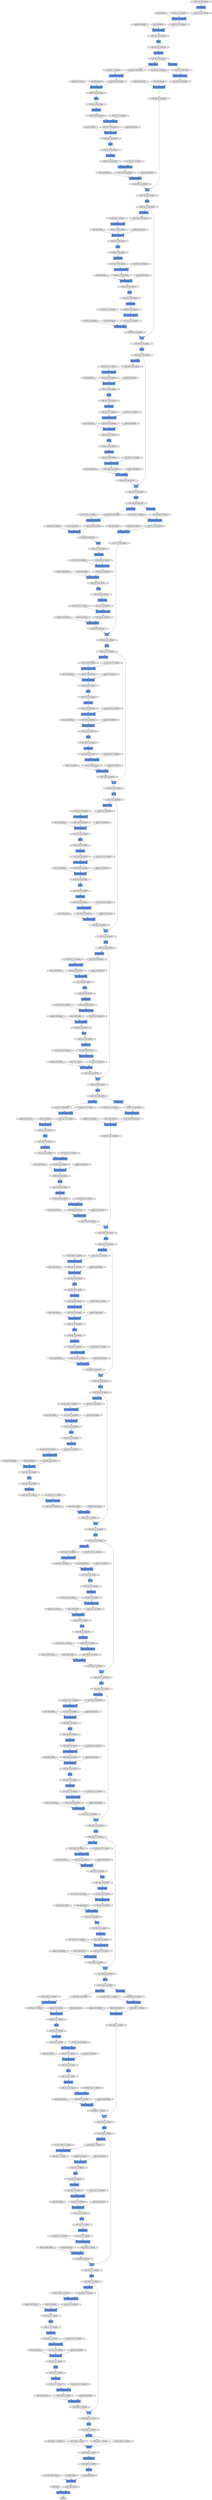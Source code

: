 digraph graphname{rankdir=TB;47564935135312 [label="(256, 256, 4, 14), float32",shape="octagon",fillcolor="#E0E0E0",style="filled"];47563145052240 [label="beta: (512), float32",shape="octagon",fillcolor="#E0E0E0",style="filled"];47565082722512 [label="_ + _",shape="record",fillcolor="#6495ED",style="filled"];47564935201040 [label="(256, 512, 2, 7), float32",shape="octagon",fillcolor="#E0E0E0",style="filled"];47563708072272 [label="beta: (256), float32",shape="octagon",fillcolor="#E0E0E0",style="filled"];47564935233936 [label="(256, 2048, 2, 7), float32",shape="octagon",fillcolor="#E0E0E0",style="filled"];47564935201168 [label="BatchNormalization",shape="record",fillcolor="#6495ED",style="filled"];47564935135696 [label="(256, 256, 4, 14), float32",shape="octagon",fillcolor="#E0E0E0",style="filled"];47565082722768 [label="BatchNormalization",shape="record",fillcolor="#6495ED",style="filled"];47564935201296 [label="(256, 512, 2, 7), float32",shape="octagon",fillcolor="#E0E0E0",style="filled"];47565082722832 [label="(256, 1024, 4, 14), float32",shape="octagon",fillcolor="#E0E0E0",style="filled"];47564935234192 [label="(256, 2048, 2, 7), float32",shape="octagon",fillcolor="#E0E0E0",style="filled"];47563145052816 [label="W: (128, 512, 1, 1), float32",shape="octagon",fillcolor="#E0E0E0",style="filled"];47564935234256 [label="(256), int32",shape="octagon",fillcolor="#E0E0E0",style="filled"];47563708072656 [label="W: (256, 256, 3, 3), float32",shape="octagon",fillcolor="#E0E0E0",style="filled"];47564935201552 [label="(256, 512, 2, 7), float32",shape="octagon",fillcolor="#E0E0E0",style="filled"];47565082723216 [label="(256, 1024, 4, 14), float32",shape="octagon",fillcolor="#E0E0E0",style="filled"];47564935234512 [label="(256, 2048, 8, 7), float32",shape="octagon",fillcolor="#E0E0E0",style="filled"];47564935201744 [label="_ + _",shape="record",fillcolor="#6495ED",style="filled"];47565082723280 [label="HaloExchange",shape="record",fillcolor="#6495ED",style="filled"];47564935201808 [label="HaloExchange",shape="record",fillcolor="#6495ED",style="filled"];47565082723344 [label="(256, 1024, 4, 14), float32",shape="octagon",fillcolor="#E0E0E0",style="filled"];47563145053264 [label="gamma: (128), float32",shape="octagon",fillcolor="#E0E0E0",style="filled"];47564935201936 [label="(256, 2048, 2, 7), float32",shape="octagon",fillcolor="#E0E0E0",style="filled"];47564935136400 [label="(256, 256, 4, 14), float32",shape="octagon",fillcolor="#E0E0E0",style="filled"];47565082723472 [label="(256, 1024, 4, 14), float32",shape="octagon",fillcolor="#E0E0E0",style="filled"];47563708073104 [label="gamma: (256), float32",shape="octagon",fillcolor="#E0E0E0",style="filled"];47564935234832 [label="LinearFunction",shape="record",fillcolor="#6495ED",style="filled"];47564935202064 [label="(256, 2048, 2, 7), float32",shape="octagon",fillcolor="#E0E0E0",style="filled"];47564935136528 [label="BatchNormalization",shape="record",fillcolor="#6495ED",style="filled"];47564935202128 [label="BatchNormalization",shape="record",fillcolor="#6495ED",style="filled"];47564935136656 [label="(256, 256, 4, 14), float32",shape="octagon",fillcolor="#E0E0E0",style="filled"];47565082723728 [label="Convolution2DFunction",shape="record",fillcolor="#6495ED",style="filled"];47563145053584 [label="beta: (128), float32",shape="octagon",fillcolor="#E0E0E0",style="filled"];47563708073424 [label="beta: (256), float32",shape="octagon",fillcolor="#E0E0E0",style="filled"];47564935235088 [label="(256, 2048, 2, 1), float32",shape="octagon",fillcolor="#E0E0E0",style="filled"];47564935202320 [label="HaloExchange",shape="record",fillcolor="#6495ED",style="filled"];47564935136784 [label="HaloExchange",shape="record",fillcolor="#6495ED",style="filled"];47564935136912 [label="(256, 256, 4, 14), float32",shape="octagon",fillcolor="#E0E0E0",style="filled"];47565082723984 [label="Convolution2DFunction",shape="record",fillcolor="#6495ED",style="filled"];47564927862416 [label="(256, 256, 15, 56), float32",shape="octagon",fillcolor="#E0E0E0",style="filled"];47565082724048 [label="(256, 1024, 4, 14), float32",shape="octagon",fillcolor="#E0E0E0",style="filled"];47564935202576 [label="Convolution2DFunction",shape="record",fillcolor="#6495ED",style="filled"];47563145053968 [label="W: (128, 128, 3, 3), float32",shape="octagon",fillcolor="#E0E0E0",style="filled"];47564935202640 [label="(256, 2048, 2, 7), float32",shape="octagon",fillcolor="#E0E0E0",style="filled"];47563708073808 [label="W: (1024, 256, 1, 1), float32",shape="octagon",fillcolor="#E0E0E0",style="filled"];47564935137168 [label="(256, 1024, 4, 14), float32",shape="octagon",fillcolor="#E0E0E0",style="filled"];47564935137232 [label="ReLU",shape="record",fillcolor="#6495ED",style="filled"];47564879235024 [label="(256, 64, 15, 56), float32",shape="octagon",fillcolor="#E0E0E0",style="filled"];47564935137296 [label="(256, 1024, 4, 14), float32",shape="octagon",fillcolor="#E0E0E0",style="filled"];47564879235152 [label="Convolution2DFunction",shape="record",fillcolor="#6495ED",style="filled"];47564935137424 [label="(256, 1024, 4, 14), float32",shape="octagon",fillcolor="#E0E0E0",style="filled"];47564879235216 [label="(256, 64, 15, 56), float32",shape="octagon",fillcolor="#E0E0E0",style="filled"];47564935137488 [label="Convolution2DFunction",shape="record",fillcolor="#6495ED",style="filled"];47565082724560 [label="HaloExchange",shape="record",fillcolor="#6495ED",style="filled"];47563145054416 [label="gamma: (128), float32",shape="octagon",fillcolor="#E0E0E0",style="filled"];47564879235280 [label="(256, 256, 15, 56), float32",shape="octagon",fillcolor="#E0E0E0",style="filled"];47565082724624 [label="(256, 1024, 4, 14), float32",shape="octagon",fillcolor="#E0E0E0",style="filled"];47563708074256 [label="gamma: (1024), float32",shape="octagon",fillcolor="#E0E0E0",style="filled"];47564935235920 [label="(256, 4096), float32",shape="octagon",fillcolor="#E0E0E0",style="filled"];47564935203152 [label="Concat",shape="record",fillcolor="#6495ED",style="filled"];47564935203216 [label="(256, 2048, 2, 7), float32",shape="octagon",fillcolor="#E0E0E0",style="filled"];47564935137680 [label="BatchNormalization",shape="record",fillcolor="#6495ED",style="filled"];47563145054736 [label="beta: (128), float32",shape="octagon",fillcolor="#E0E0E0",style="filled"];47564935203408 [label="(256, 2048, 2, 7), float32",shape="octagon",fillcolor="#E0E0E0",style="filled"];47563708074576 [label="beta: (1024), float32",shape="octagon",fillcolor="#E0E0E0",style="filled"];47564935137936 [label="Convolution2DFunction",shape="record",fillcolor="#6495ED",style="filled"];47564935138000 [label="(256, 1024, 4, 14), float32",shape="octagon",fillcolor="#E0E0E0",style="filled"];47565082725072 [label="ReLU",shape="record",fillcolor="#6495ED",style="filled"];47564879235792 [label="HaloExchange",shape="record",fillcolor="#6495ED",style="filled"];47565082725136 [label="(256, 256, 4, 14), float32",shape="octagon",fillcolor="#E0E0E0",style="filled"];47564935236432 [label="(256, 1000), float32",shape="octagon",fillcolor="#E0E0E0",style="filled"];47564879235920 [label="ReLU",shape="record",fillcolor="#6495ED",style="filled"];47564935203728 [label="ReLU",shape="record",fillcolor="#6495ED",style="filled"];47563145055120 [label="W: (512, 128, 1, 1), float32",shape="octagon",fillcolor="#E0E0E0",style="filled"];47564935236560 [label="float32",shape="octagon",fillcolor="#E0E0E0",style="filled"];47564935203792 [label="(256, 512, 2, 7), float32",shape="octagon",fillcolor="#E0E0E0",style="filled"];47563708074960 [label="W: (1024, 512, 1, 1), float32",shape="octagon",fillcolor="#E0E0E0",style="filled"];47564879236112 [label="BatchNormalization",shape="record",fillcolor="#6495ED",style="filled"];47565082725520 [label="Convolution2DFunction",shape="record",fillcolor="#6495ED",style="filled"];47564879236240 [label="(256, 256, 15, 56), float32",shape="octagon",fillcolor="#E0E0E0",style="filled"];47564927626512 [label="(256, 64, 15, 56), float32",shape="octagon",fillcolor="#E0E0E0",style="filled"];47564935138576 [label="(256, 1024, 4, 14), float32",shape="octagon",fillcolor="#E0E0E0",style="filled"];47564879236368 [label="ReLU",shape="record",fillcolor="#6495ED",style="filled"];47564935204176 [label="Convolution2DFunction",shape="record",fillcolor="#6495ED",style="filled"];47563145055568 [label="gamma: (512), float32",shape="octagon",fillcolor="#E0E0E0",style="filled"];47565082725776 [label="BatchNormalization",shape="record",fillcolor="#6495ED",style="filled"];47563708075408 [label="gamma: (1024), float32",shape="octagon",fillcolor="#E0E0E0",style="filled"];47564879236496 [label="Convolution2DFunction",shape="record",fillcolor="#6495ED",style="filled"];47565082725840 [label="(256, 256, 4, 14), float32",shape="octagon",fillcolor="#E0E0E0",style="filled"];47564935138832 [label="HaloExchange",shape="record",fillcolor="#6495ED",style="filled"];47565082725968 [label="ReLU",shape="record",fillcolor="#6495ED",style="filled"];47564935204432 [label="BatchNormalization",shape="record",fillcolor="#6495ED",style="filled"];47564935204496 [label="(256, 512, 2, 7), float32",shape="octagon",fillcolor="#E0E0E0",style="filled"];47563145055888 [label="beta: (512), float32",shape="octagon",fillcolor="#E0E0E0",style="filled"];47564935139024 [label="ReLU",shape="record",fillcolor="#6495ED",style="filled"];47565082726096 [label="(256, 256, 4, 14), float32",shape="octagon",fillcolor="#E0E0E0",style="filled"];47563708075728 [label="beta: (1024), float32",shape="octagon",fillcolor="#E0E0E0",style="filled"];47564879236816 [label="(256, 256, 15, 56), float32",shape="octagon",fillcolor="#E0E0E0",style="filled"];47564935204624 [label="ReLU",shape="record",fillcolor="#6495ED",style="filled"];47564935139088 [label="(256, 512, 2, 7), float32",shape="octagon",fillcolor="#E0E0E0",style="filled"];47564927864528 [label="(256, 256, 15, 56), float32",shape="octagon",fillcolor="#E0E0E0",style="filled"];47565082726224 [label="HaloExchange",shape="record",fillcolor="#6495ED",style="filled"];47564879236944 [label="(256, 64, 15, 56), float32",shape="octagon",fillcolor="#E0E0E0",style="filled"];47564935204752 [label="(256, 512, 2, 7), float32",shape="octagon",fillcolor="#E0E0E0",style="filled"];47564879237008 [label="HaloExchange",shape="record",fillcolor="#6495ED",style="filled"];47565082726352 [label="(256, 256, 4, 14), float32",shape="octagon",fillcolor="#E0E0E0",style="filled"];47564879237072 [label="(256, 256, 15, 56), float32",shape="octagon",fillcolor="#E0E0E0",style="filled"];47565082792080 [label="(256, 1024, 4, 14), float32",shape="octagon",fillcolor="#E0E0E0",style="filled"];47565082792144 [label="BatchNormalization",shape="record",fillcolor="#6495ED",style="filled"];47565082661072 [label="(256, 128, 8, 28), float32",shape="octagon",fillcolor="#E0E0E0",style="filled"];47563144958224 [label="gamma: (64), float32",shape="octagon",fillcolor="#E0E0E0",style="filled"];47565082694032 [label="(256, 128, 8, 28), float32",shape="octagon",fillcolor="#E0E0E0",style="filled"];47565082661328 [label="(256, 128, 8, 28), float32",shape="octagon",fillcolor="#E0E0E0",style="filled"];47565082694160 [label="BatchNormalization",shape="record",fillcolor="#6495ED",style="filled"];47563144958544 [label="beta: (64), float32",shape="octagon",fillcolor="#E0E0E0",style="filled"];47565082792592 [label="BatchNormalization",shape="record",fillcolor="#6495ED",style="filled"];47565082694288 [label="(256, 128, 8, 28), float32",shape="octagon",fillcolor="#E0E0E0",style="filled"];47565082661520 [label="_ + _",shape="record",fillcolor="#6495ED",style="filled"];47565082792656 [label="(256, 1024, 4, 14), float32",shape="octagon",fillcolor="#E0E0E0",style="filled"];47565082661584 [label="HaloExchange",shape="record",fillcolor="#6495ED",style="filled"];47565082694416 [label="BatchNormalization",shape="record",fillcolor="#6495ED",style="filled"];47565082661712 [label="(256, 512, 8, 28), float32",shape="octagon",fillcolor="#E0E0E0",style="filled"];47565082694544 [label="(256, 128, 8, 28), float32",shape="octagon",fillcolor="#E0E0E0",style="filled"];47565082661840 [label="(256, 512, 8, 28), float32",shape="octagon",fillcolor="#E0E0E0",style="filled"];47563144958928 [label="W: (64, 64, 3, 3), float32",shape="octagon",fillcolor="#E0E0E0",style="filled"];47565082661904 [label="BatchNormalization",shape="record",fillcolor="#6495ED",style="filled"];47565082793168 [label="HaloExchange",shape="record",fillcolor="#6495ED",style="filled"];47565082662096 [label="Convolution2DFunction",shape="record",fillcolor="#6495ED",style="filled"];47565082793232 [label="(256, 1024, 4, 14), float32",shape="octagon",fillcolor="#E0E0E0",style="filled"];47565082694928 [label="(256, 128, 8, 28), float32",shape="octagon",fillcolor="#E0E0E0",style="filled"];47563144959376 [label="gamma: (64), float32",shape="octagon",fillcolor="#E0E0E0",style="filled"];47565082793424 [label="(256, 1024, 4, 14), float32",shape="octagon",fillcolor="#E0E0E0",style="filled"];47565082662352 [label="Convolution2DFunction",shape="record",fillcolor="#6495ED",style="filled"];47565082662416 [label="(256, 512, 8, 28), float32",shape="octagon",fillcolor="#E0E0E0",style="filled"];47563144959696 [label="beta: (64), float32",shape="octagon",fillcolor="#E0E0E0",style="filled"];47565082793808 [label="(256, 256, 4, 14), float32",shape="octagon",fillcolor="#E0E0E0",style="filled"];47565082695568 [label="Convolution2DFunction",shape="record",fillcolor="#6495ED",style="filled"];47564928161680 [label="ReLU",shape="record",fillcolor="#6495ED",style="filled"];47565082695632 [label="(256, 128, 8, 28), float32",shape="octagon",fillcolor="#E0E0E0",style="filled"];47565082662928 [label="HaloExchange",shape="record",fillcolor="#6495ED",style="filled"];47564928161808 [label="(256, 64, 31, 112), float32",shape="octagon",fillcolor="#E0E0E0",style="filled"];47565082695760 [label="ReLU",shape="record",fillcolor="#6495ED",style="filled"];47565082662992 [label="(256, 512, 8, 28), float32",shape="octagon",fillcolor="#E0E0E0",style="filled"];47563144960080 [label="W: (256, 64, 1, 1), float32",shape="octagon",fillcolor="#E0E0E0",style="filled"];47565082794192 [label="_ + _",shape="record",fillcolor="#6495ED",style="filled"];47565082695888 [label="(256, 128, 8, 28), float32",shape="octagon",fillcolor="#E0E0E0",style="filled"];47565082663184 [label="(256, 512, 8, 28), float32",shape="octagon",fillcolor="#E0E0E0",style="filled"];47563144829200 [label="b: (64), float32",shape="octagon",fillcolor="#E0E0E0",style="filled"];47565082696016 [label="_ + _",shape="record",fillcolor="#6495ED",style="filled"];47563144829264 [label="W: (64, 3, 7, 7), float32",shape="octagon",fillcolor="#E0E0E0",style="filled"];47565082794448 [label="Convolution2DFunction",shape="record",fillcolor="#6495ED",style="filled"];47565082696144 [label="(256, 128, 8, 28), float32",shape="octagon",fillcolor="#E0E0E0",style="filled"];47565082794512 [label="(256, 256, 4, 14), float32",shape="octagon",fillcolor="#E0E0E0",style="filled"];47563144960528 [label="gamma: (256), float32",shape="octagon",fillcolor="#E0E0E0",style="filled"];47565082663504 [label="ReLU",shape="record",fillcolor="#6495ED",style="filled"];47565082794640 [label="ReLU",shape="record",fillcolor="#6495ED",style="filled"];47565082663568 [label="(256, 128, 8, 28), float32",shape="octagon",fillcolor="#E0E0E0",style="filled"];47565082696400 [label="(256, 512, 8, 28), float32",shape="octagon",fillcolor="#E0E0E0",style="filled"];47565082794768 [label="(256, 256, 4, 14), float32",shape="octagon",fillcolor="#E0E0E0",style="filled"];47565082696464 [label="HaloExchange",shape="record",fillcolor="#6495ED",style="filled"];47565082696528 [label="(256, 512, 8, 28), float32",shape="octagon",fillcolor="#E0E0E0",style="filled"];47563144960848 [label="beta: (256), float32",shape="octagon",fillcolor="#E0E0E0",style="filled"];47564928162640 [label="BatchNormalization",shape="record",fillcolor="#6495ED",style="filled"];47563144829776 [label="gamma: (64), float32",shape="octagon",fillcolor="#E0E0E0",style="filled"];47565082794896 [label="HaloExchange",shape="record",fillcolor="#6495ED",style="filled"];47564928162704 [label="(256, 3, 62, 224), float32",shape="octagon",fillcolor="#E0E0E0",style="filled"];47565082696656 [label="(256, 512, 8, 28), float32",shape="octagon",fillcolor="#E0E0E0",style="filled"];47564928162768 [label="HaloExchange",shape="record",fillcolor="#6495ED",style="filled"];47565082795024 [label="(256, 256, 4, 14), float32",shape="octagon",fillcolor="#E0E0E0",style="filled"];47565082696720 [label="ReLU",shape="record",fillcolor="#6495ED",style="filled"];47565082663952 [label="Convolution2DFunction",shape="record",fillcolor="#6495ED",style="filled"];47563144830096 [label="beta: (64), float32",shape="octagon",fillcolor="#E0E0E0",style="filled"];47565082696912 [label="BatchNormalization",shape="record",fillcolor="#6495ED",style="filled"];47563144961232 [label="W: (256, 64, 1, 1), float32",shape="octagon",fillcolor="#E0E0E0",style="filled"];47564928163024 [label="(256, 64, 31, 112), float32",shape="octagon",fillcolor="#E0E0E0",style="filled"];47565082664208 [label="BatchNormalization",shape="record",fillcolor="#6495ED",style="filled"];47565082795344 [label="ReLU",shape="record",fillcolor="#6495ED",style="filled"];47565082664272 [label="(256, 128, 8, 28), float32",shape="octagon",fillcolor="#E0E0E0",style="filled"];47564928163152 [label="(256, 64, 31, 112), float32",shape="octagon",fillcolor="#E0E0E0",style="filled"];47565082795408 [label="(256, 256, 4, 14), float32",shape="octagon",fillcolor="#E0E0E0",style="filled"];47565082697168 [label="Convolution2DFunction",shape="record",fillcolor="#6495ED",style="filled"];47565082664400 [label="ReLU",shape="record",fillcolor="#6495ED",style="filled"];47565082697232 [label="(256, 512, 8, 28), float32",shape="octagon",fillcolor="#E0E0E0",style="filled"];47565082664528 [label="(256, 128, 8, 28), float32",shape="octagon",fillcolor="#E0E0E0",style="filled"];47563144961680 [label="gamma: (256), float32",shape="octagon",fillcolor="#E0E0E0",style="filled"];47565082664656 [label="HaloExchange",shape="record",fillcolor="#6495ED",style="filled"];47565082795792 [label="Convolution2DFunction",shape="record",fillcolor="#6495ED",style="filled"];47565082664784 [label="(256, 128, 8, 28), float32",shape="octagon",fillcolor="#E0E0E0",style="filled"];47563144830800 [label="W: (64, 64, 1, 1), float32",shape="octagon",fillcolor="#E0E0E0",style="filled"];47563144962000 [label="beta: (256), float32",shape="octagon",fillcolor="#E0E0E0",style="filled"];47563708244048 [label="W: (512, 512, 3, 3), float32",shape="octagon",fillcolor="#E0E0E0",style="filled"];47565082632400 [label="(256, 128, 8, 28), float32",shape="octagon",fillcolor="#E0E0E0",style="filled"];47565082632528 [label="BatchNormalization",shape="record",fillcolor="#6495ED",style="filled"];47563708113296 [label="gamma: (256), float32",shape="octagon",fillcolor="#E0E0E0",style="filled"];47563708178896 [label="gamma: (256), float32",shape="octagon",fillcolor="#E0E0E0",style="filled"];47565082632656 [label="(256, 128, 8, 28), float32",shape="octagon",fillcolor="#E0E0E0",style="filled"];47563708244496 [label="gamma: (512), float32",shape="octagon",fillcolor="#E0E0E0",style="filled"];47565082763792 [label="(256, 256, 4, 14), float32",shape="octagon",fillcolor="#E0E0E0",style="filled"];47565082632784 [label="BatchNormalization",shape="record",fillcolor="#6495ED",style="filled"];47565082763920 [label="BatchNormalization",shape="record",fillcolor="#6495ED",style="filled"];47563708113616 [label="beta: (256), float32",shape="octagon",fillcolor="#E0E0E0",style="filled"];47565082632912 [label="(256, 128, 8, 28), float32",shape="octagon",fillcolor="#E0E0E0",style="filled"];47563708179216 [label="beta: (256), float32",shape="octagon",fillcolor="#E0E0E0",style="filled"];47565082764048 [label="(256, 256, 4, 14), float32",shape="octagon",fillcolor="#E0E0E0",style="filled"];47563708244816 [label="beta: (512), float32",shape="octagon",fillcolor="#E0E0E0",style="filled"];47565082764176 [label="BatchNormalization",shape="record",fillcolor="#6495ED",style="filled"];47565082764304 [label="(256, 256, 4, 14), float32",shape="octagon",fillcolor="#E0E0E0",style="filled"];47565082633232 [label="HaloExchange",shape="record",fillcolor="#6495ED",style="filled"];47563708114000 [label="W: (256, 256, 3, 3), float32",shape="octagon",fillcolor="#E0E0E0",style="filled"];47565082633296 [label="(256, 128, 8, 28), float32",shape="octagon",fillcolor="#E0E0E0",style="filled"];47563708179600 [label="W: (1024, 256, 1, 1), float32",shape="octagon",fillcolor="#E0E0E0",style="filled"];47563708245200 [label="W: (2048, 512, 1, 1), float32",shape="octagon",fillcolor="#E0E0E0",style="filled"];47565082764688 [label="(256, 256, 4, 14), float32",shape="octagon",fillcolor="#E0E0E0",style="filled"];47564877440400 [label="ReLU",shape="record",fillcolor="#6495ED",style="filled"];47565082633680 [label="BatchNormalization",shape="record",fillcolor="#6495ED",style="filled"];47563708114448 [label="gamma: (256), float32",shape="octagon",fillcolor="#E0E0E0",style="filled"];47563708180048 [label="gamma: (1024), float32",shape="octagon",fillcolor="#E0E0E0",style="filled"];47563708245648 [label="gamma: (2048), float32",shape="octagon",fillcolor="#E0E0E0",style="filled"];47565082633936 [label="Convolution2DFunction",shape="record",fillcolor="#6495ED",style="filled"];47565082634000 [label="(256, 128, 8, 28), float32",shape="octagon",fillcolor="#E0E0E0",style="filled"];47563708114768 [label="beta: (256), float32",shape="octagon",fillcolor="#E0E0E0",style="filled"];47563708180368 [label="beta: (1024), float32",shape="octagon",fillcolor="#E0E0E0",style="filled"];47565082634128 [label="ReLU",shape="record",fillcolor="#6495ED",style="filled"];47564927936400 [label="HaloExchange",shape="record",fillcolor="#6495ED",style="filled"];47563708245968 [label="beta: (2048), float32",shape="octagon",fillcolor="#E0E0E0",style="filled"];47565082765328 [label="Convolution2DFunction",shape="record",fillcolor="#6495ED",style="filled"];47565082634256 [label="(256, 128, 8, 28), float32",shape="octagon",fillcolor="#E0E0E0",style="filled"];47565082765392 [label="(256, 256, 4, 14), float32",shape="octagon",fillcolor="#E0E0E0",style="filled"];47565082634384 [label="HaloExchange",shape="record",fillcolor="#6495ED",style="filled"];47565082765520 [label="ReLU",shape="record",fillcolor="#6495ED",style="filled"];47563708115152 [label="W: (1024, 256, 1, 1), float32",shape="octagon",fillcolor="#E0E0E0",style="filled"];47565082634512 [label="(256, 128, 8, 28), float32",shape="octagon",fillcolor="#E0E0E0",style="filled"];47565082765648 [label="(256, 256, 4, 14), float32",shape="octagon",fillcolor="#E0E0E0",style="filled"];47565082765776 [label="_ + _",shape="record",fillcolor="#6495ED",style="filled"];47563708181008 [label="W: (512, 1024, 1, 1), float32",shape="octagon",fillcolor="#E0E0E0",style="filled"];47563708246608 [label="W: (1000, 4096), float32",shape="octagon",fillcolor="#E0E0E0",style="filled"];47565082765904 [label="(256, 256, 4, 14), float32",shape="octagon",fillcolor="#E0E0E0",style="filled"];47565082634832 [label="Convolution2DFunction",shape="record",fillcolor="#6495ED",style="filled"];47563708115600 [label="gamma: (1024), float32",shape="octagon",fillcolor="#E0E0E0",style="filled"];47565082634896 [label="(256, 512, 8, 28), float32",shape="octagon",fillcolor="#E0E0E0",style="filled"];47565082766096 [label="ReLU",shape="record",fillcolor="#6495ED",style="filled"];47565082635024 [label="(256, 256, 15, 56), float32",shape="octagon",fillcolor="#E0E0E0",style="filled"];47565082766160 [label="HaloExchange",shape="record",fillcolor="#6495ED",style="filled"];47565082635088 [label="_ + _",shape="record",fillcolor="#6495ED",style="filled"];47563708246992 [label="b: (1000), float32",shape="octagon",fillcolor="#E0E0E0",style="filled"];47563708181456 [label="gamma: (512), float32",shape="octagon",fillcolor="#E0E0E0",style="filled"];47565082766288 [label="(256, 1024, 4, 14), float32",shape="octagon",fillcolor="#E0E0E0",style="filled"];47563708115920 [label="beta: (1024), float32",shape="octagon",fillcolor="#E0E0E0",style="filled"];47565082635280 [label="Convolution2DFunction",shape="record",fillcolor="#6495ED",style="filled"];47565082766416 [label="(256, 1024, 4, 14), float32",shape="octagon",fillcolor="#E0E0E0",style="filled"];47565082766480 [label="BatchNormalization",shape="record",fillcolor="#6495ED",style="filled"];47563708181776 [label="beta: (512), float32",shape="octagon",fillcolor="#E0E0E0",style="filled"];47565082635536 [label="HaloExchange",shape="record",fillcolor="#6495ED",style="filled"];47565082766672 [label="ReLU",shape="record",fillcolor="#6495ED",style="filled"];47565082635600 [label="(256, 512, 8, 28), float32",shape="octagon",fillcolor="#E0E0E0",style="filled"];47565082635728 [label="BatchNormalization",shape="record",fillcolor="#6495ED",style="filled"];47563708116496 [label="W: (256, 1024, 1, 1), float32",shape="octagon",fillcolor="#E0E0E0",style="filled"];47565082766928 [label="Convolution2DFunction",shape="record",fillcolor="#6495ED",style="filled"];47563708182160 [label="W: (512, 512, 3, 3), float32",shape="octagon",fillcolor="#E0E0E0",style="filled"];47565082766992 [label="(256, 1024, 4, 14), float32",shape="octagon",fillcolor="#E0E0E0",style="filled"];47565082636112 [label="(256, 512, 8, 28), float32",shape="octagon",fillcolor="#E0E0E0",style="filled"];47563708116944 [label="gamma: (256), float32",shape="octagon",fillcolor="#E0E0E0",style="filled"];47565082636240 [label="ReLU",shape="record",fillcolor="#6495ED",style="filled"];47564935213136 [label="BatchNormalization",shape="record",fillcolor="#6495ED",style="filled"];47563708215376 [label="beta: (512), float32",shape="octagon",fillcolor="#E0E0E0",style="filled"];47564935180368 [label="(256, 2048, 2, 7), float32",shape="octagon",fillcolor="#E0E0E0",style="filled"];47564935213264 [label="(256, 512, 2, 7), float32",shape="octagon",fillcolor="#E0E0E0",style="filled"];47564935180496 [label="(256, 2048, 2, 7), float32",shape="octagon",fillcolor="#E0E0E0",style="filled"];47563145031952 [label="W: (64, 256, 1, 1), float32",shape="octagon",fillcolor="#E0E0E0",style="filled"];47564935180624 [label="(256, 2048, 2, 7), float32",shape="octagon",fillcolor="#E0E0E0",style="filled"];47563708051792 [label="gamma: (128), float32",shape="octagon",fillcolor="#E0E0E0",style="filled"];47564935180688 [label="BatchNormalization",shape="record",fillcolor="#6495ED",style="filled"];47563708215760 [label="W: (512, 512, 3, 3), float32",shape="octagon",fillcolor="#E0E0E0",style="filled"];47564935213648 [label="(256, 512, 2, 7), float32",shape="octagon",fillcolor="#E0E0E0",style="filled"];47563708052112 [label="beta: (128), float32",shape="octagon",fillcolor="#E0E0E0",style="filled"];47563145032400 [label="gamma: (64), float32",shape="octagon",fillcolor="#E0E0E0",style="filled"];47564935181136 [label="BatchNormalization",shape="record",fillcolor="#6495ED",style="filled"];47563708216208 [label="gamma: (512), float32",shape="octagon",fillcolor="#E0E0E0",style="filled"];47564935181200 [label="(256, 2048, 2, 7), float32",shape="octagon",fillcolor="#E0E0E0",style="filled"];47563708052496 [label="W: (128, 128, 3, 3), float32",shape="octagon",fillcolor="#E0E0E0",style="filled"];47563145032720 [label="beta: (64), float32",shape="octagon",fillcolor="#E0E0E0",style="filled"];47563708216528 [label="beta: (512), float32",shape="octagon",fillcolor="#E0E0E0",style="filled"];47564935214352 [label="(256, 512, 2, 7), float32",shape="octagon",fillcolor="#E0E0E0",style="filled"];47564935214480 [label="Convolution2DFunction",shape="record",fillcolor="#6495ED",style="filled"];47564935181712 [label="HaloExchange",shape="record",fillcolor="#6495ED",style="filled"];47563145033104 [label="W: (64, 64, 3, 3), float32",shape="octagon",fillcolor="#E0E0E0",style="filled"];47564935181776 [label="(256, 2048, 2, 7), float32",shape="octagon",fillcolor="#E0E0E0",style="filled"];47563708052944 [label="gamma: (128), float32",shape="octagon",fillcolor="#E0E0E0",style="filled"];47564935214608 [label="(256, 512, 2, 7), float32",shape="octagon",fillcolor="#E0E0E0",style="filled"];47563708216912 [label="W: (2048, 512, 1, 1), float32",shape="octagon",fillcolor="#E0E0E0",style="filled"];47564935214864 [label="(256, 512, 2, 7), float32",shape="octagon",fillcolor="#E0E0E0",style="filled"];47563708053264 [label="beta: (128), float32",shape="octagon",fillcolor="#E0E0E0",style="filled"];47563145033552 [label="gamma: (64), float32",shape="octagon",fillcolor="#E0E0E0",style="filled"];47564879181648 [label="MaxPoolingND",shape="record",fillcolor="#6495ED",style="filled"];47564935182288 [label="(256, 512, 2, 7), float32",shape="octagon",fillcolor="#E0E0E0",style="filled"];47563708217360 [label="gamma: (2048), float32",shape="octagon",fillcolor="#E0E0E0",style="filled"];47564935215184 [label="ReLU",shape="record",fillcolor="#6495ED",style="filled"];47564935215248 [label="(256, 2048, 2, 7), float32",shape="octagon",fillcolor="#E0E0E0",style="filled"];47563708053648 [label="W: (512, 128, 1, 1), float32",shape="octagon",fillcolor="#E0E0E0",style="filled"];47563145033872 [label="beta: (64), float32",shape="octagon",fillcolor="#E0E0E0",style="filled"];47564935215376 [label="(256, 2048, 2, 7), float32",shape="octagon",fillcolor="#E0E0E0",style="filled"];47564935182672 [label="_ + _",shape="record",fillcolor="#6495ED",style="filled"];47563708217680 [label="beta: (2048), float32",shape="octagon",fillcolor="#E0E0E0",style="filled"];47563145034256 [label="W: (256, 64, 1, 1), float32",shape="octagon",fillcolor="#E0E0E0",style="filled"];47564935182928 [label="Convolution2DFunction",shape="record",fillcolor="#6495ED",style="filled"];47563708054096 [label="gamma: (512), float32",shape="octagon",fillcolor="#E0E0E0",style="filled"];47564935182992 [label="(256, 512, 2, 7), float32",shape="octagon",fillcolor="#E0E0E0",style="filled"];47564935183120 [label="ReLU",shape="record",fillcolor="#6495ED",style="filled"];47564935215952 [label="(256, 2048, 2, 7), float32",shape="octagon",fillcolor="#E0E0E0",style="filled"];47563708218256 [label="W: (512, 2048, 1, 1), float32",shape="octagon",fillcolor="#E0E0E0",style="filled"];47564935183248 [label="(256, 512, 2, 7), float32",shape="octagon",fillcolor="#E0E0E0",style="filled"];47563708054416 [label="beta: (512), float32",shape="octagon",fillcolor="#E0E0E0",style="filled"];47563145034704 [label="gamma: (256), float32",shape="octagon",fillcolor="#E0E0E0",style="filled"];47564935183376 [label="HaloExchange",shape="record",fillcolor="#6495ED",style="filled"];47564935183504 [label="(256, 512, 2, 7), float32",shape="octagon",fillcolor="#E0E0E0",style="filled"];47563145035024 [label="beta: (256), float32",shape="octagon",fillcolor="#E0E0E0",style="filled"];47564935216464 [label="AveragePooling2D",shape="record",fillcolor="#6495ED",style="filled"];47563708218704 [label="gamma: (512), float32",shape="octagon",fillcolor="#E0E0E0",style="filled"];47564935216528 [label="(256, 2048, 2, 7), float32",shape="octagon",fillcolor="#E0E0E0",style="filled"];47564935183824 [label="ReLU",shape="record",fillcolor="#6495ED",style="filled"];47564935216656 [label="(256, 2048, 2, 7), float32",shape="octagon",fillcolor="#E0E0E0",style="filled"];47564935183888 [label="(256, 512, 2, 7), float32",shape="octagon",fillcolor="#E0E0E0",style="filled"];47563708055056 [label="W: (256, 512, 1, 1), float32",shape="octagon",fillcolor="#E0E0E0",style="filled"];47564935216784 [label="SoftmaxCrossEntropy",shape="record",fillcolor="#6495ED",style="filled"];47563708219024 [label="beta: (512), float32",shape="octagon",fillcolor="#E0E0E0",style="filled"];47563145035600 [label="W: (128, 256, 1, 1), float32",shape="octagon",fillcolor="#E0E0E0",style="filled"];47564935217040 [label="(256, 2048, 2, 7), float32",shape="octagon",fillcolor="#E0E0E0",style="filled"];47564935184272 [label="Convolution2DFunction",shape="record",fillcolor="#6495ED",style="filled"];47563708055504 [label="gamma: (256), float32",shape="octagon",fillcolor="#E0E0E0",style="filled"];47564935118992 [label="(256, 256, 4, 14), float32",shape="octagon",fillcolor="#E0E0E0",style="filled"];47564935119120 [label="BatchNormalization",shape="record",fillcolor="#6495ED",style="filled"];47564935119248 [label="(256, 256, 4, 14), float32",shape="octagon",fillcolor="#E0E0E0",style="filled"];47563144970704 [label="HaloExchange",shape="record",fillcolor="#6495ED",style="filled"];47564935119504 [label="(256, 256, 4, 14), float32",shape="octagon",fillcolor="#E0E0E0",style="filled"];47564935119696 [label="_ + _",shape="record",fillcolor="#6495ED",style="filled"];47564935119760 [label="HaloExchange",shape="record",fillcolor="#6495ED",style="filled"];47563144971152 [label="W: (64, 256, 1, 1), float32",shape="octagon",fillcolor="#E0E0E0",style="filled"];47564935119888 [label="(256, 1024, 4, 14), float32",shape="octagon",fillcolor="#E0E0E0",style="filled"];47564935120016 [label="(256, 1024, 4, 14), float32",shape="octagon",fillcolor="#E0E0E0",style="filled"];47564935120080 [label="BatchNormalization",shape="record",fillcolor="#6495ED",style="filled"];47563144971472 [label="gamma: (64), float32",shape="octagon",fillcolor="#E0E0E0",style="filled"];47564935120272 [label="Convolution2DFunction",shape="record",fillcolor="#6495ED",style="filled"];47563144971792 [label="beta: (64), float32",shape="octagon",fillcolor="#E0E0E0",style="filled"];47564935120528 [label="Convolution2DFunction",shape="record",fillcolor="#6495ED",style="filled"];47564935120592 [label="(256, 1024, 4, 14), float32",shape="octagon",fillcolor="#E0E0E0",style="filled"];47564927813392 [label="ReLU",shape="record",fillcolor="#6495ED",style="filled"];47563144972176 [label="W: (64, 64, 3, 3), float32",shape="octagon",fillcolor="#E0E0E0",style="filled"];47564935121104 [label="ReLU",shape="record",fillcolor="#6495ED",style="filled"];47563144972496 [label="gamma: (64), float32",shape="octagon",fillcolor="#E0E0E0",style="filled"];47564935121168 [label="(256, 1024, 4, 14), float32",shape="octagon",fillcolor="#E0E0E0",style="filled"];47564935121360 [label="(256, 1024, 4, 14), float32",shape="octagon",fillcolor="#E0E0E0",style="filled"];47563144972816 [label="beta: (64), float32",shape="octagon",fillcolor="#E0E0E0",style="filled"];47564927814160 [label="HaloExchange",shape="record",fillcolor="#6495ED",style="filled"];47564935121680 [label="ReLU",shape="record",fillcolor="#6495ED",style="filled"];47564935121744 [label="(256, 256, 4, 14), float32",shape="octagon",fillcolor="#E0E0E0",style="filled"];47563144973200 [label="W: (256, 64, 1, 1), float32",shape="octagon",fillcolor="#E0E0E0",style="filled"];47564935122128 [label="Convolution2DFunction",shape="record",fillcolor="#6495ED",style="filled"];47563144973648 [label="gamma: (256), float32",shape="octagon",fillcolor="#E0E0E0",style="filled"];47564935122384 [label="BatchNormalization",shape="record",fillcolor="#6495ED",style="filled"];47564935122448 [label="(256, 256, 4, 14), float32",shape="octagon",fillcolor="#E0E0E0",style="filled"];47564935122576 [label="ReLU",shape="record",fillcolor="#6495ED",style="filled"];47563144973968 [label="beta: (256), float32",shape="octagon",fillcolor="#E0E0E0",style="filled"];47564935122704 [label="(256, 256, 4, 14), float32",shape="octagon",fillcolor="#E0E0E0",style="filled"];47564935122832 [label="HaloExchange",shape="record",fillcolor="#6495ED",style="filled"];47565082644560 [label="(256, 512, 8, 28), float32",shape="octagon",fillcolor="#E0E0E0",style="filled"];47565082775760 [label="HaloExchange",shape="record",fillcolor="#6495ED",style="filled"];47565082775824 [label="(256, 1024, 4, 14), float32",shape="octagon",fillcolor="#E0E0E0",style="filled"];47565082644752 [label="(256, 512, 8, 28), float32",shape="octagon",fillcolor="#E0E0E0",style="filled"];47563145040208 [label="gamma: (128), float32",shape="octagon",fillcolor="#E0E0E0",style="filled"];47565082743184 [label="(256, 256, 4, 14), float32",shape="octagon",fillcolor="#E0E0E0",style="filled"];47565082776016 [label="(256, 1024, 4, 14), float32",shape="octagon",fillcolor="#E0E0E0",style="filled"];47565082645008 [label="BatchNormalization",shape="record",fillcolor="#6495ED",style="filled"];47565082645072 [label="(256, 512, 8, 28), float32",shape="octagon",fillcolor="#E0E0E0",style="filled"];47563145040528 [label="beta: (128), float32",shape="octagon",fillcolor="#E0E0E0",style="filled"];47565082776400 [label="(256, 256, 4, 14), float32",shape="octagon",fillcolor="#E0E0E0",style="filled"];47563145040912 [label="W: (128, 128, 3, 3), float32",shape="octagon",fillcolor="#E0E0E0",style="filled"];47565082743888 [label="(256, 256, 4, 14), float32",shape="octagon",fillcolor="#E0E0E0",style="filled"];47565082645584 [label="HaloExchange",shape="record",fillcolor="#6495ED",style="filled"];47565082645648 [label="(256, 512, 8, 28), float32",shape="octagon",fillcolor="#E0E0E0",style="filled"];47565082776784 [label="ReLU",shape="record",fillcolor="#6495ED",style="filled"];47565082744016 [label="BatchNormalization",shape="record",fillcolor="#6495ED",style="filled"];47565082744144 [label="(256, 256, 4, 14), float32",shape="octagon",fillcolor="#E0E0E0",style="filled"];47565082777040 [label="BatchNormalization",shape="record",fillcolor="#6495ED",style="filled"];47563145041360 [label="gamma: (128), float32",shape="octagon",fillcolor="#E0E0E0",style="filled"];47565082777104 [label="(256, 256, 4, 14), float32",shape="octagon",fillcolor="#E0E0E0",style="filled"];47565082744400 [label="(256, 256, 4, 14), float32",shape="octagon",fillcolor="#E0E0E0",style="filled"];47565082777232 [label="Convolution2DFunction",shape="record",fillcolor="#6495ED",style="filled"];47565082646160 [label="(256, 128, 8, 28), float32",shape="octagon",fillcolor="#E0E0E0",style="filled"];47565082777360 [label="(256, 256, 4, 14), float32",shape="octagon",fillcolor="#E0E0E0",style="filled"];47565082744592 [label="Convolution2DFunction",shape="record",fillcolor="#6495ED",style="filled"];47563145041680 [label="beta: (128), float32",shape="octagon",fillcolor="#E0E0E0",style="filled"];47565082744656 [label="HaloExchange",shape="record",fillcolor="#6495ED",style="filled"];47565082777488 [label="HaloExchange",shape="record",fillcolor="#6495ED",style="filled"];47565082744720 [label="ReLU",shape="record",fillcolor="#6495ED",style="filled"];47565082744784 [label="(256, 1024, 4, 14), float32",shape="octagon",fillcolor="#E0E0E0",style="filled"];47565082777616 [label="(256, 256, 4, 14), float32",shape="octagon",fillcolor="#E0E0E0",style="filled"];47565082646544 [label="BatchNormalization",shape="record",fillcolor="#6495ED",style="filled"];47565082744912 [label="(256, 1024, 4, 14), float32",shape="octagon",fillcolor="#E0E0E0",style="filled"];47565082744976 [label="BatchNormalization",shape="record",fillcolor="#6495ED",style="filled"];47563145042064 [label="W: (512, 128, 1, 1), float32",shape="octagon",fillcolor="#E0E0E0",style="filled"];47564928249104 [label="BatchNormalization",shape="record",fillcolor="#6495ED",style="filled"];47565082646800 [label="Convolution2DFunction",shape="record",fillcolor="#6495ED",style="filled"];47565082745168 [label="ReLU",shape="record",fillcolor="#6495ED",style="filled"];47565082646864 [label="(256, 128, 8, 28), float32",shape="octagon",fillcolor="#E0E0E0",style="filled"];47565082778000 [label="(256, 256, 4, 14), float32",shape="octagon",fillcolor="#E0E0E0",style="filled"];47565082646992 [label="ReLU",shape="record",fillcolor="#6495ED",style="filled"];47565082745424 [label="Convolution2DFunction",shape="record",fillcolor="#6495ED",style="filled"];47565082647120 [label="(256, 128, 8, 28), float32",shape="octagon",fillcolor="#E0E0E0",style="filled"];47563145042512 [label="gamma: (512), float32",shape="octagon",fillcolor="#E0E0E0",style="filled"];47565082745488 [label="(256, 1024, 4, 14), float32",shape="octagon",fillcolor="#E0E0E0",style="filled"];47565082647248 [label="HaloExchange",shape="record",fillcolor="#6495ED",style="filled"];47565082778384 [label="Convolution2DFunction",shape="record",fillcolor="#6495ED",style="filled"];47565082647376 [label="(256, 128, 8, 28), float32",shape="octagon",fillcolor="#E0E0E0",style="filled"];47563145042832 [label="beta: (512), float32",shape="octagon",fillcolor="#E0E0E0",style="filled"];47565082778640 [label="BatchNormalization",shape="record",fillcolor="#6495ED",style="filled"];47565082778704 [label="(256, 256, 4, 14), float32",shape="octagon",fillcolor="#E0E0E0",style="filled"];47565082746000 [label="HaloExchange",shape="record",fillcolor="#6495ED",style="filled"];47565082647696 [label="ReLU",shape="record",fillcolor="#6495ED",style="filled"];47565082778832 [label="ReLU",shape="record",fillcolor="#6495ED",style="filled"];47565082746064 [label="(256, 1024, 4, 14), float32",shape="octagon",fillcolor="#E0E0E0",style="filled"];47565082647760 [label="(256, 128, 8, 28), float32",shape="octagon",fillcolor="#E0E0E0",style="filled"];47563145043216 [label="W: (512, 256, 1, 1), float32",shape="octagon",fillcolor="#E0E0E0",style="filled"];47565082778960 [label="(256, 256, 4, 14), float32",shape="octagon",fillcolor="#E0E0E0",style="filled"];47565082746256 [label="(256, 1024, 4, 14), float32",shape="octagon",fillcolor="#E0E0E0",style="filled"];47565082779088 [label="_ + _",shape="record",fillcolor="#6495ED",style="filled"];47565082746384 [label="HaloExchange",shape="record",fillcolor="#6495ED",style="filled"];47565082779216 [label="(256, 256, 4, 14), float32",shape="octagon",fillcolor="#E0E0E0",style="filled"];47565082648144 [label="_ + _",shape="record",fillcolor="#6495ED",style="filled"];47565082746576 [label="ReLU",shape="record",fillcolor="#6495ED",style="filled"];47563145043664 [label="gamma: (512), float32",shape="octagon",fillcolor="#E0E0E0",style="filled"];47565082779408 [label="Convolution2DFunction",shape="record",fillcolor="#6495ED",style="filled"];47565082746640 [label="(256, 256, 4, 14), float32",shape="octagon",fillcolor="#E0E0E0",style="filled"];47565082648400 [label="Convolution2DFunction",shape="record",fillcolor="#6495ED",style="filled"];47565082779536 [label="HaloExchange",shape="record",fillcolor="#6495ED",style="filled"];47565082648464 [label="(256, 128, 8, 28), float32",shape="octagon",fillcolor="#E0E0E0",style="filled"];47565082779600 [label="(256, 1024, 4, 14), float32",shape="octagon",fillcolor="#E0E0E0",style="filled"];47565082714192 [label="AllGather",shape="record",fillcolor="#6495ED",style="filled"];47563708194960 [label="gamma: (512), float32",shape="octagon",fillcolor="#E0E0E0",style="filled"];47565082714256 [label="(256, 512, 8, 28), float32",shape="octagon",fillcolor="#E0E0E0",style="filled"];47564927623376 [label="(256, 64, 15, 56), float32",shape="octagon",fillcolor="#E0E0E0",style="filled"];47565082681616 [label="(256, 128, 8, 28), float32",shape="octagon",fillcolor="#E0E0E0",style="filled"];47563145077008 [label="W: (128, 512, 1, 1), float32",shape="octagon",fillcolor="#E0E0E0",style="filled"];47563708162384 [label="W: (256, 256, 3, 3), float32",shape="octagon",fillcolor="#E0E0E0",style="filled"];47563708096848 [label="W: (256, 1024, 1, 1), float32",shape="octagon",fillcolor="#E0E0E0",style="filled"];47564927623504 [label="(256, 64, 15, 56), float32",shape="octagon",fillcolor="#E0E0E0",style="filled"];47564927623568 [label="(256, 64, 15, 56), float32",shape="octagon",fillcolor="#E0E0E0",style="filled"];47563708195280 [label="beta: (512), float32",shape="octagon",fillcolor="#E0E0E0",style="filled"];47564928246224 [label="(256, 64, 15, 56), float32",shape="octagon",fillcolor="#E0E0E0",style="filled"];47564927623632 [label="ReLU",shape="record",fillcolor="#6495ED",style="filled"];47564935160336 [label="(256, 512, 2, 7), float32",shape="octagon",fillcolor="#E0E0E0",style="filled"];47564927623760 [label="BatchNormalization",shape="record",fillcolor="#6495ED",style="filled"];47564935160464 [label="BatchNormalization",shape="record",fillcolor="#6495ED",style="filled"];47565082714768 [label="(256, 256, 4, 14), float32",shape="octagon",fillcolor="#E0E0E0",style="filled"];47563145077456 [label="gamma: (128), float32",shape="octagon",fillcolor="#E0E0E0",style="filled"];47564935160592 [label="(256, 512, 2, 7), float32",shape="octagon",fillcolor="#E0E0E0",style="filled"];47563708162832 [label="gamma: (256), float32",shape="octagon",fillcolor="#E0E0E0",style="filled"];47563708097296 [label="gamma: (256), float32",shape="octagon",fillcolor="#E0E0E0",style="filled"];47563708195664 [label="W: (2048, 512, 1, 1), float32",shape="octagon",fillcolor="#E0E0E0",style="filled"];47564935160720 [label="BatchNormalization",shape="record",fillcolor="#6495ED",style="filled"];47564927624080 [label="BatchNormalization",shape="record",fillcolor="#6495ED",style="filled"];47565082682320 [label="(256, 128, 8, 28), float32",shape="octagon",fillcolor="#E0E0E0",style="filled"];47564927624144 [label="Convolution2DFunction",shape="record",fillcolor="#6495ED",style="filled"];47564935160848 [label="(256, 512, 2, 7), float32",shape="octagon",fillcolor="#E0E0E0",style="filled"];47565082715152 [label="BatchNormalization",shape="record",fillcolor="#6495ED",style="filled"];47563145077776 [label="beta: (128), float32",shape="octagon",fillcolor="#E0E0E0",style="filled"];47564927624208 [label="(256, 64, 15, 56), float32",shape="octagon",fillcolor="#E0E0E0",style="filled"];47563708163152 [label="beta: (256), float32",shape="octagon",fillcolor="#E0E0E0",style="filled"];47563708097616 [label="beta: (256), float32",shape="octagon",fillcolor="#E0E0E0",style="filled"];47565082682448 [label="BatchNormalization",shape="record",fillcolor="#6495ED",style="filled"];47564927624272 [label="(256, 64, 15, 56), float32",shape="octagon",fillcolor="#E0E0E0",style="filled"];47565082682576 [label="(256, 128, 8, 28), float32",shape="octagon",fillcolor="#E0E0E0",style="filled"];47563708196112 [label="gamma: (2048), float32",shape="octagon",fillcolor="#E0E0E0",style="filled"];47565082715408 [label="BatchNormalization",shape="record",fillcolor="#6495ED",style="filled"];47564935161168 [label="ReLU",shape="record",fillcolor="#6495ED",style="filled"];47565082715472 [label="(256, 256, 4, 14), float32",shape="octagon",fillcolor="#E0E0E0",style="filled"];47564927952208 [label="Convolution2DFunction",shape="record",fillcolor="#6495ED",style="filled"];47564935161232 [label="(256, 512, 2, 7), float32",shape="octagon",fillcolor="#E0E0E0",style="filled"];47563145078160 [label="W: (128, 128, 3, 3), float32",shape="octagon",fillcolor="#E0E0E0",style="filled"];47563708163536 [label="W: (1024, 256, 1, 1), float32",shape="octagon",fillcolor="#E0E0E0",style="filled"];47563708098000 [label="W: (256, 256, 3, 3), float32",shape="octagon",fillcolor="#E0E0E0",style="filled"];47565082715600 [label="Convolution2DFunction",shape="record",fillcolor="#6495ED",style="filled"];47565082682832 [label="(256, 128, 8, 28), float32",shape="octagon",fillcolor="#E0E0E0",style="filled"];47564927624656 [label="ReLU",shape="record",fillcolor="#6495ED",style="filled"];47563708196432 [label="beta: (2048), float32",shape="octagon",fillcolor="#E0E0E0",style="filled"];47565082715728 [label="(256, 256, 4, 14), float32",shape="octagon",fillcolor="#E0E0E0",style="filled"];47564928247376 [label="(256, 256, 15, 56), float32",shape="octagon",fillcolor="#E0E0E0",style="filled"];47564927624784 [label="(256, 64, 15, 56), float32",shape="octagon",fillcolor="#E0E0E0",style="filled"];47564927624848 [label="HaloExchange",shape="record",fillcolor="#6495ED",style="filled"];47565082683024 [label="Convolution2DFunction",shape="record",fillcolor="#6495ED",style="filled"];47565082715856 [label="HaloExchange",shape="record",fillcolor="#6495ED",style="filled"];47565082683088 [label="HaloExchange",shape="record",fillcolor="#6495ED",style="filled"];47564935161616 [label="BatchNormalization",shape="record",fillcolor="#6495ED",style="filled"];47565082683152 [label="ReLU",shape="record",fillcolor="#6495ED",style="filled"];47565082715984 [label="(256, 256, 4, 14), float32",shape="octagon",fillcolor="#E0E0E0",style="filled"];47565082683216 [label="(256, 512, 8, 28), float32",shape="octagon",fillcolor="#E0E0E0",style="filled"];47563145078608 [label="gamma: (128), float32",shape="octagon",fillcolor="#E0E0E0",style="filled"];47564927625040 [label="Convolution2DFunction",shape="record",fillcolor="#6495ED",style="filled"];47563708163984 [label="gamma: (1024), float32",shape="octagon",fillcolor="#E0E0E0",style="filled"];47563708098448 [label="gamma: (256), float32",shape="octagon",fillcolor="#E0E0E0",style="filled"];47564927625104 [label="HaloExchange",shape="record",fillcolor="#6495ED",style="filled"];47563708196816 [label="W: (2048, 1024, 1, 1), float32",shape="octagon",fillcolor="#E0E0E0",style="filled"];47565082683344 [label="(256, 512, 8, 28), float32",shape="octagon",fillcolor="#E0E0E0",style="filled"];47564935161872 [label="Convolution2DFunction",shape="record",fillcolor="#6495ED",style="filled"];47565082683408 [label="BatchNormalization",shape="record",fillcolor="#6495ED",style="filled"];47564935161936 [label="(256, 512, 2, 7), float32",shape="octagon",fillcolor="#E0E0E0",style="filled"];47565082716304 [label="ReLU",shape="record",fillcolor="#6495ED",style="filled"];47563145078928 [label="beta: (128), float32",shape="octagon",fillcolor="#E0E0E0",style="filled"];47563708164304 [label="beta: (1024), float32",shape="octagon",fillcolor="#E0E0E0",style="filled"];47563708098768 [label="beta: (256), float32",shape="octagon",fillcolor="#E0E0E0",style="filled"];47565082716368 [label="(256, 256, 4, 14), float32",shape="octagon",fillcolor="#E0E0E0",style="filled"];47565082683600 [label="ReLU",shape="record",fillcolor="#6495ED",style="filled"];47564927625488 [label="Convolution2DFunction",shape="record",fillcolor="#6495ED",style="filled"];47564927625424 [label="Convolution2DFunction",shape="record",fillcolor="#6495ED",style="filled"];47564927953104 [label="BatchNormalization",shape="record",fillcolor="#6495ED",style="filled"];47564935162192 [label="(256, 512, 2, 7), float32",shape="octagon",fillcolor="#E0E0E0",style="filled"];47563708197264 [label="gamma: (2048), float32",shape="octagon",fillcolor="#E0E0E0",style="filled"];47564935162320 [label="HaloExchange",shape="record",fillcolor="#6495ED",style="filled"];47565082683856 [label="Convolution2DFunction",shape="record",fillcolor="#6495ED",style="filled"];47565082683920 [label="(256, 512, 8, 28), float32",shape="octagon",fillcolor="#E0E0E0",style="filled"];47563145079312 [label="W: (512, 128, 1, 1), float32",shape="octagon",fillcolor="#E0E0E0",style="filled"];47564935162448 [label="(256, 512, 2, 7), float32",shape="octagon",fillcolor="#E0E0E0",style="filled"];47563708099152 [label="W: (1024, 256, 1, 1), float32",shape="octagon",fillcolor="#E0E0E0",style="filled"];47565082716752 [label="Convolution2DFunction",shape="record",fillcolor="#6495ED",style="filled"];47564927625808 [label="_ + _",shape="record",fillcolor="#6495ED",style="filled"];47564927625872 [label="(256, 256, 15, 56), float32",shape="octagon",fillcolor="#E0E0E0",style="filled"];47563708197584 [label="beta: (2048), float32",shape="octagon",fillcolor="#E0E0E0",style="filled"];47564927625936 [label="(256, 64, 15, 56), float32",shape="octagon",fillcolor="#E0E0E0",style="filled"];47564927626000 [label="(256, 64, 15, 56), float32",shape="octagon",fillcolor="#E0E0E0",style="filled"];47563708164944 [label="W: (256, 1024, 1, 1), float32",shape="octagon",fillcolor="#E0E0E0",style="filled"];47565082717008 [label="BatchNormalization",shape="record",fillcolor="#6495ED",style="filled"];47564935162768 [label="Convolution2DFunction",shape="record",fillcolor="#6495ED",style="filled"];47565082717072 [label="(256, 256, 4, 14), float32",shape="octagon",fillcolor="#E0E0E0",style="filled"];47564928248720 [label="ReLU",shape="record",fillcolor="#6495ED",style="filled"];47564935162832 [label="(256, 2048, 2, 7), float32",shape="octagon",fillcolor="#E0E0E0",style="filled"];47563145079760 [label="gamma: (512), float32",shape="octagon",fillcolor="#E0E0E0",style="filled"];47564928248784 [label="ReLU",shape="record",fillcolor="#6495ED",style="filled"];47564927626192 [label="BatchNormalization",shape="record",fillcolor="#6495ED",style="filled"];47563708099600 [label="gamma: (1024), float32",shape="octagon",fillcolor="#E0E0E0",style="filled"];47565082717200 [label="HaloExchange",shape="record",fillcolor="#6495ED",style="filled"];47565082684432 [label="ReLU",shape="record",fillcolor="#6495ED",style="filled"];47564935162960 [label="(256, 1024, 4, 14), float32",shape="octagon",fillcolor="#E0E0E0",style="filled"];47565082684496 [label="(256, 512, 8, 28), float32",shape="octagon",fillcolor="#E0E0E0",style="filled"];47564928248912 [label="(256, 64, 15, 56), float32",shape="octagon",fillcolor="#E0E0E0",style="filled"];47564935163024 [label="_ + _",shape="record",fillcolor="#6495ED",style="filled"];47565082717328 [label="(256, 256, 4, 14), float32",shape="octagon",fillcolor="#E0E0E0",style="filled"];47564928248976 [label="Convolution2DFunction",shape="record",fillcolor="#6495ED",style="filled"];47564927626384 [label="(256, 256, 15, 56), float32",shape="octagon",fillcolor="#E0E0E0",style="filled"];47564928249040 [label="BatchNormalization",shape="record",fillcolor="#6495ED",style="filled"];47564927626448 [label="BatchNormalization",shape="record",fillcolor="#6495ED",style="filled"];47563708198160 [label="W: (512, 2048, 1, 1), float32",shape="octagon",fillcolor="#E0E0E0",style="filled"];47563708165392 [label="gamma: (256), float32",shape="octagon",fillcolor="#E0E0E0",style="filled"];47565082717456 [label="HaloExchange",shape="record",fillcolor="#6495ED",style="filled"];47565082684688 [label="(256, 512, 8, 28), float32",shape="octagon",fillcolor="#E0E0E0",style="filled"];47564935163216 [label="Convolution2DFunction",shape="record",fillcolor="#6495ED",style="filled"];47563708099920 [label="beta: (1024), float32",shape="octagon",fillcolor="#E0E0E0",style="filled"];47563145080080 [label="beta: (512), float32",shape="octagon",fillcolor="#E0E0E0",style="filled"];47564928249168 [label="_ + _",shape="record",fillcolor="#6495ED",style="filled"];47565082717584 [label="(256, 256, 4, 14), float32",shape="octagon",fillcolor="#E0E0E0",style="filled"];47565082684816 [label="HaloExchange",shape="record",fillcolor="#6495ED",style="filled"];47564927626640 [label="(256, 256, 15, 56), float32",shape="octagon",fillcolor="#E0E0E0",style="filled"];47564928249296 [label="(256, 64, 15, 56), float32",shape="octagon",fillcolor="#E0E0E0",style="filled"];47564928249360 [label="Convolution2DFunction",shape="record",fillcolor="#6495ED",style="filled"];47564927626768 [label="HaloExchange",shape="record",fillcolor="#6495ED",style="filled"];47564935163472 [label="HaloExchange",shape="record",fillcolor="#6495ED",style="filled"];47563708165712 [label="beta: (256), float32",shape="octagon",fillcolor="#E0E0E0",style="filled"];47565082685008 [label="ReLU",shape="record",fillcolor="#6495ED",style="filled"];47564935163536 [label="(256, 2048, 2, 7), float32",shape="octagon",fillcolor="#E0E0E0",style="filled"];47565082685072 [label="(256, 128, 8, 28), float32",shape="octagon",fillcolor="#E0E0E0",style="filled"];47564928249488 [label="(256, 64, 15, 56), float32",shape="octagon",fillcolor="#E0E0E0",style="filled"];47563708198608 [label="gamma: (512), float32",shape="octagon",fillcolor="#E0E0E0",style="filled"];47565082717904 [label="Convolution2DFunction",shape="record",fillcolor="#6495ED",style="filled"];47564935163664 [label="ReLU",shape="record",fillcolor="#6495ED",style="filled"];47565082717968 [label="(256, 1024, 4, 14), float32",shape="octagon",fillcolor="#E0E0E0",style="filled"];47564927627024 [label="(256, 64, 15, 56), float32",shape="octagon",fillcolor="#E0E0E0",style="filled"];47563145080656 [label="W: (128, 512, 1, 1), float32",shape="octagon",fillcolor="#E0E0E0",style="filled"];47564928249680 [label="(256, 64, 15, 56), float32",shape="octagon",fillcolor="#E0E0E0",style="filled"];47564927627088 [label="HaloExchange",shape="record",fillcolor="#6495ED",style="filled"];47564935163792 [label="HaloExchange",shape="record",fillcolor="#6495ED",style="filled"];47563708100496 [label="W: (256, 1024, 1, 1), float32",shape="octagon",fillcolor="#E0E0E0",style="filled"];47565082718096 [label="(256, 512, 8, 28), float32",shape="octagon",fillcolor="#E0E0E0",style="filled"];47564927627152 [label="(256, 64, 15, 56), float32",shape="octagon",fillcolor="#E0E0E0",style="filled"];47563708166096 [label="W: (256, 256, 3, 3), float32",shape="octagon",fillcolor="#E0E0E0",style="filled"];47565082718160 [label="_ + _",shape="record",fillcolor="#6495ED",style="filled"];47564928249808 [label="HaloExchange",shape="record",fillcolor="#6495ED",style="filled"];47564927627216 [label="Convolution2DFunction",shape="record",fillcolor="#6495ED",style="filled"];47563708133712 [label="beta: (256), float32",shape="octagon",fillcolor="#E0E0E0",style="filled"];47564879262032 [label="BatchNormalization",shape="record",fillcolor="#6495ED",style="filled"];47564927660368 [label="_ + _",shape="record",fillcolor="#6495ED",style="filled"];47564927660432 [label="ReLU",shape="record",fillcolor="#6495ED",style="filled"];47564879262160 [label="HaloExchange",shape="record",fillcolor="#6495ED",style="filled"];47564879262224 [label="(256, 256, 15, 56), float32",shape="octagon",fillcolor="#E0E0E0",style="filled"];47564927660560 [label="BatchNormalization",shape="record",fillcolor="#6495ED",style="filled"];47564879262288 [label="HaloExchange",shape="record",fillcolor="#6495ED",style="filled"];47564927660624 [label="(256, 64, 15, 56), float32",shape="octagon",fillcolor="#E0E0E0",style="filled"];47563708134096 [label="W: (256, 256, 3, 3), float32",shape="octagon",fillcolor="#E0E0E0",style="filled"];47564927660816 [label="(256, 64, 15, 56), float32",shape="octagon",fillcolor="#E0E0E0",style="filled"];47564927661008 [label="(256, 64, 15, 56), float32",shape="octagon",fillcolor="#E0E0E0",style="filled"];47564927661072 [label="(256, 256, 15, 56), float32",shape="octagon",fillcolor="#E0E0E0",style="filled"];47564927661136 [label="HaloExchange",shape="record",fillcolor="#6495ED",style="filled"];47563708134544 [label="gamma: (256), float32",shape="octagon",fillcolor="#E0E0E0",style="filled"];47564927759568 [label="Convolution2DFunction",shape="record",fillcolor="#6495ED",style="filled"];47564879263056 [label="ReLU",shape="record",fillcolor="#6495ED",style="filled"];47563708134864 [label="beta: (256), float32",shape="octagon",fillcolor="#E0E0E0",style="filled"];47564927759824 [label="(256, 3, 56, 224), float32",shape="octagon",fillcolor="#E0E0E0",style="filled"];47564879263248 [label="(256, 256, 15, 56), float32",shape="octagon",fillcolor="#E0E0E0",style="filled"];47564879263312 [label="(256, 256, 15, 56), float32",shape="octagon",fillcolor="#E0E0E0",style="filled"];47564927661648 [label="(256, 256, 15, 56), float32",shape="octagon",fillcolor="#E0E0E0",style="filled"];47564927661712 [label="(256, 64, 15, 56), float32",shape="octagon",fillcolor="#E0E0E0",style="filled"];47564927661840 [label="Convolution2DFunction",shape="record",fillcolor="#6495ED",style="filled"];47563708135248 [label="W: (1024, 256, 1, 1), float32",shape="octagon",fillcolor="#E0E0E0",style="filled"];47564927662032 [label="(256, 64, 15, 56), float32",shape="octagon",fillcolor="#E0E0E0",style="filled"];47564879263824 [label="(256, 256, 15, 56), float32",shape="octagon",fillcolor="#E0E0E0",style="filled"];47564879263888 [label="(256, 64, 15, 56), float32",shape="octagon",fillcolor="#E0E0E0",style="filled"];47564879263952 [label="(256, 64, 15, 56), float32",shape="octagon",fillcolor="#E0E0E0",style="filled"];47564927760592 [label="ReLU",shape="record",fillcolor="#6495ED",style="filled"];47563708135696 [label="gamma: (1024), float32",shape="octagon",fillcolor="#E0E0E0",style="filled"];47564927662352 [label="BatchNormalization",shape="record",fillcolor="#6495ED",style="filled"];47564927662480 [label="Reshape",shape="record",fillcolor="#6495ED",style="filled"];47563708136016 [label="beta: (1024), float32",shape="octagon",fillcolor="#E0E0E0",style="filled"];47564927761296 [label="HaloExchange",shape="record",fillcolor="#6495ED",style="filled"];47563708136592 [label="W: (256, 1024, 1, 1), float32",shape="octagon",fillcolor="#E0E0E0",style="filled"];47564879264976 [label="(256, 256, 15, 56), float32",shape="octagon",fillcolor="#E0E0E0",style="filled"];47564879265104 [label="Convolution2DFunction",shape="record",fillcolor="#6495ED",style="filled"];47564928220560 [label="HaloExchange",shape="record",fillcolor="#6495ED",style="filled"];47563708137040 [label="gamma: (256), float32",shape="octagon",fillcolor="#E0E0E0",style="filled"];47564879265360 [label="(256, 128, 8, 28), float32",shape="octagon",fillcolor="#E0E0E0",style="filled"];47564879265488 [label="(256, 64, 15, 56), float32",shape="octagon",fillcolor="#E0E0E0",style="filled"];47563708137360 [label="beta: (256), float32",shape="octagon",fillcolor="#E0E0E0",style="filled"];47564935120080 -> 47564935122448;47563145054416 -> 47565082645008;47564935163472 -> 47564935180368;47564935202576 -> 47564935203792;47564935203216 -> 47564935181712;47563708134544 -> 47565082777040;47564927623760 -> 47564927626640;47563708074576 -> 47565082717008;47563145078160 -> 47565082663952;47563144971472 -> 47564927626192;47565082645648 -> 47565082648144;47565082646800 -> 47565082647760;47565082648464 -> 47565082647696;47564927624848 -> 47565082696400;47565082722768 -> 47565082725840;47564935213136 -> 47564935215952;47565082715408 -> 47565082717072;47563708055504 -> 47565082696912;47563708055056 -> 47565082697168;47564879236496 -> 47564928249680;47564935215376 -> 47564935215184;47563145053584 -> 47565082635728;47565082744656 -> 47565082764304;47563145077008 -> 47565082662352;47564935119888 -> 47564935119120;47565082644560 -> 47565082634128;47564927662480 -> 47564935235920;47564927862416 -> 47564927624080;47563708218256 -> 47564935202576;47563708134864 -> 47565082777040;47563145052816 -> 47565082635280;47563708098768 -> 47565082725776;47565082764304 -> 47565082744592;47565082662416 -> 47565082648144;47564935139088 -> 47564935137680;47564935122128 -> 47564935135696;47564928247376 -> 47564928249168;47564935136528 -> 47564935138000;47564935137168 -> 47564935137936;47564928246224 -> 47564879235152;47563708197264 -> 47564935161616;47565082634000 -> 47564879263056;47565082664272 -> 47565082663504;47565082793232 -> 47565082775760;47563145078608 -> 47565082664208;47564879262032 -> 47565082632400;47563708163536 -> 47565082795792;47565082694288 -> 47565082683088;47565082766480 -> 47565082777104;47565082663504 -> 47565082664528;47564927660432 -> 47564928247376;47563708244496 -> 47564935204432;47565082646160 -> 47565082635728;47563144829200 -> 47564927952208;47565082632784 -> 47565082635600;47564927660560 -> 47564879236240;47565082794192 -> 47564935120016;47564935214480 -> 47564935215248;47563144829776 -> 47564927953104;47564927627088 -> 47564927623568;47563708219024 -> 47564935202128;47564935138576 -> 47564935162320;47565082777488 -> 47565082779216;47565082661712 -> 47565082646544;47564935183248 -> 47564935163792;47564935160592 -> 47564935136784;47564935137296 -> 47564935136528;47564935120016 -> 47565082794640;47565082746000 -> 47565082776016;47565082716368 -> 47565082715408;47565082683216 -> 47565082682448;47564927662032 -> 47564927761296;47564935201936 -> 47564935201168;47563708215760 -> 47564935182928;47564879263248 -> 47564928249040;47564879236240 -> 47564927660368;47563708073808 -> 47565082716752;47565082634512 -> 47565082633936;47565082646992 -> 47565082662992;47565082717328 -> 47565082715856;47563145040912 -> 47564879265104;47564935235088 -> 47564927662480;47563708054096 -> 47565082694416;47564927627152 -> 47564928161680;47563708075408 -> 47565082715152;47565082694160 -> 47565082695632;47565082775824 -> 47565082746000;47565082794512 -> 47565082776784;47565082717584 -> 47565082716752;47564927626640 -> 47564927625808;47564935183376 -> 47564935201552;47565082795408 -> 47565082792144;47565082744592 -> 47565082764688;47563145034256 -> 47564928248976;47563708135248 -> 47565082778384;47565082723344 -> 47565082715152;47565082681616 -> 47565082664208;47563144830800 -> 47564927759568;47563708182160 -> 47564935137488;47565082717200 -> 47565082723216;47565082745424 -> 47565082746640;47563145033104 -> 47564879235152;47564928161680 -> 47564927624784;47565082765392 -> 47565082745168;47564935214352 -> 47564935204624;47564879262288 -> 47565082634512;47564935215952 -> 47564935201744;47564935161168 -> 47564935181776;47565082795792 -> 47564935119888;47564928220560 -> 47564928162704;47564935215248 -> 47564935213136;47563708136016 -> 47565082778640;47564935121744 -> 47564935120080;47563708097616 -> 47565082722768;47563145054736 -> 47565082645008;47565082778000 -> 47565082777040;47565082717904 -> 47565082723344;47564927761296 -> 47564927661008;47563708100496 -> 47565082745424;47564935183824 -> 47564935201296;47565082684432 -> 47565082715728;47565082684496 -> 47565082696016;47565082682832 -> 47565082662096;47563708113616 -> 47565082744976;47565082763920 -> 47565082765392;47564935160464 -> 47564935161936;47564935201296 -> 47564935183376;47564927625936 -> 47564927626768;47565082744144 -> 47565082726224;47565082682576 -> 47565082664656;47563708097296 -> 47565082722768;47565082664208 -> 47565082682320;47565082714192 -> 47564935233936;47564935138832 -> 47564935162448;47564928248784 -> 47564879262224;47565082716304 -> 47565082724624;47563708052496 -> 47565082683024;47564879262224 -> 47563144970704;47565082635536 -> 47565082644752;47563145032720 -> 47564879236112;47565082775824 -> 47565082779088;47563708053264 -> 47565082694160;47565082714192 -> 47564935217040;47564935120272 -> 47564935137296;47565082795024 -> 47565082794448;47565082695568 -> 47565082696528;47563708115152 -> 47565082765328;47564927760592 -> 47564928161808;47563708195280 -> 47564935160464;47564935137488 -> 47564935161232;47565082778640 -> 47565082792656;47564879263056 -> 47565082634256;47563708216208 -> 47564935180688;47565082777360 -> 47565082766160;47565082695632 -> 47565082683600;47564879262224 -> 47565082634384;47563145033872 -> 47564928249104;47565082765328 -> 47565082766288;47564935161872 -> 47564935162832;47565082696528 -> 47565082694416;47564935139024 -> 47564935162192;47564935183888 -> 47564935180688;47565082743888 -> 47565082725968;47564935162192 -> 47564935138832;47563144960080 -> 47564927625424;47564935181136 -> 47564935182992;47565082744720 -> 47565082746064;47565082696656 -> 47565082695760;47565082634128 -> 47565082645648;47563708246992 -> 47564935234832;47565082723728 -> 47565082744784;47563708052112 -> 47565082683408;47564927936400 -> 47564927627024;47563708246608 -> 47564935234832;47564935121360 -> 47564935120528;47565082717008 -> 47565082722832;47565082723472 -> 47565082716304;47565082718096 -> 47565082717904;47564927864528 -> 47564927627216;47564935122832 -> 47564935136912;47563145077776 -> 47565082661904;47563145080080 -> 47565082682448;47563145042064 -> 47565082633936;47564935216464 -> 47564935235088;47565082766160 -> 47565082777616;47564928249680 -> 47564879236112;47563708164944 -> 47564935120528;47565082746576 -> 47565082764048;47563144958224 -> 47564928162640;47563708181776 -> 47564935137680;47563708245648 -> 47564935213136;47564927759824 -> 47564928220560;47564927623504 -> 47564927626448;47563708217680 -> 47564935201168;47563144973200 -> 47564927661840;47563145055568 -> 47565082646544;47564879235280 -> 47564879236496;47564935182992 -> 47564935163664;47565082777616 -> 47565082777232;47565082714256 -> 47565082717456;47563145052240 -> 47565082633680;47564927623376 -> 47564927625040;47565082684816 -> 47565082696144;47565082661840 -> 47565082646992;47564935122384 -> 47564935136400;47565082725776 -> 47565082743888;47563708098000 -> 47565082725520;47565082645584 -> 47565082663184;47564935203152 -> 47564935234512;47564927662352 -> 47564879236944;47564935122704 -> 47564935119760;47565082633296 -> 47565082632528;47563708116944 -> 47565082766480;47564935119248 -> 47565082794896;47563708196432 -> 47564935160720;47565082779408 -> 47565082793808;47563708073104 -> 47565082715408;47564935162448 -> 47564935161872;47565082765904 -> 47565082765328;47564935136912 -> 47564935120272;47564928163024 -> 47564927760592;47563708195664 -> 47564935161872;47565082763792 -> 47565082746576;47565082684688 -> 47565082683856;47564935216784 -> 47564935236560;47563708074256 -> 47565082717008;47565082715600 -> 47565082716368;47565082634832 -> 47565082636112;47563145035024 -> 47564928249040;47564927625104 -> 47564879235216;47563144961680 -> 47564927624080;47564879181648 -> 47564927625936;47564928163152 -> 47564927953104;47564935216656 -> 47564935203152;47564927661008 -> 47564927625488;47563708116496 -> 47565082766928;47564927624656 -> 47564927661072;47564927627024 -> 47564927759568;47565082777040 -> 47565082778704;47563708053648 -> 47565082695568;47565082635024 -> 47565082634832;47564935204624 -> 47564935214608;47564935122448 -> 47564935121680;47565082743184 -> 47565082725776;47565082696016 -> 47565082696656;47563708099152 -> 47565082723728;47563708052944 -> 47565082694160;47565082635728 -> 47565082646864;47565082644752 -> 47565082635280;47564935204176 -> 47564935213648;47564928248912 -> 47564879237008;47564935182928 -> 47564935183888;47564935163792 -> 47564935183504;47565082696912 -> 47565082715472;47564935203216 -> 47564935201744;47565082718160 -> 47565082723472;47565082744784 -> 47565082744016;47564879265360 -> 47564879262032;47564879236368 -> 47564879265488;47564928162704 -> 47564927952208;47564927625808 -> 47564927625872;47564935202320 -> 47564935214864;47565082714256 -> 47564927624848;47564935121168 -> 47564935119696;47565082634384 -> 47565082635024;47564927626384 -> 47564927623760;47565082646544 -> 47565082662416;47565082724560 -> 47565082746256;47565082695888 -> 47565082684816;47565082694928 -> 47565082694160;47564935201168 -> 47564935202640;47565082632912 -> 47564879265104;47564927660624 -> 47564927626192;47564927627216 -> 47564927660624;47564935160848 -> 47564935137488;47564935234832 -> 47564935236432;47563708164304 -> 47564935119120;47564935201552 -> 47564935184272;47563708115920 -> 47565082764176;47564935162832 -> 47564935160720;47565082766288 -> 47565082764176;47564935184272 -> 47564935201936;47565082633680 -> 47565082645072;47564879264976 -> 47564928249168;47565082792080 -> 47565082778832;47565082633232 -> 47565082647376;47565082744976 -> 47565082763792;47565082661072 -> 47565082647248;47564935234512 -> 47564935216464;47564935119696 -> 47564935137424;47564935235920 -> 47564935234832;47564935217040 -> 47564935203152;47563145053264 -> 47565082635728;47563145032400 -> 47564879236112;47563144971152 -> 47564927627216;47565082648400 -> 47565082661712;47564928247376 -> 47564927661136;47563144972176 -> 47564927625488;47564935203408 -> 47564935202576;47564927661136 -> 47564879235280;47565082793808 -> 47565082792592;47563708133712 -> 47565082766480;47563708114768 -> 47565082763920;47565082766928 -> 47565082776400;47565082724624 -> 47565082722512;47565082632528 -> 47565082634000;47564927624272 -> 47564927624144;47565082697232 -> 47565082696016;47564928248720 -> 47565082632656;47564935118992 -> 47565082795344;47564935180496 -> 47564935161616;47563144960528 -> 47564927623760;47564935137680 -> 47564935160336;47565082775760 -> 47565082793424;47565082746064 -> 47565082765776;47565082723984 -> 47565082725136;47565082717456 -> 47565082718096;47563145078928 -> 47565082664208;47564928249168 -> 47564879263824;47565082694544 -> 47565082683024;47565082778960 -> 47565082777488;47565082683344 -> 47565082683152;47564927623632 -> 47564879235024;47564927952208 -> 47564928163152;47564927626192 -> 47564927661712;47563708194960 -> 47564935160464;47564935180368 -> 47564935163216;47564935161616 -> 47564935181200;47565082696400 -> 47565082697168;47564879235920 -> 47564928248912;47565082766672 -> 47565082777360;47564927624784 -> 47564927627088;47564935202064 -> 47564935183120;47563144970704 -> 47564879263312;47564879237008 -> 47564928246224;47563144830096 -> 47564927953104;47564935135696 -> 47564935122384;47563708054416 -> 47565082694416;47563144959696 -> 47564927626448;47564935136656 -> 47564935122832;47564935202128 -> 47564935204496;47564927626000 -> 47564928162640;47564927625424 -> 47564927626384;47565082715728 -> 47565082696464;47564927814160 -> 47564927864528;47565082662928 -> 47565082684688;47564879236944 -> 47564927623632;47564935162960 -> 47564935162768;47563145031952 -> 47564879236496;47563145055120 -> 47565082648400;47565082778704 -> 47565082766096;47564928249296 -> 47564879235920;47565082764048 -> 47565082744656;47564927759568 -> 47564927626000;47565082632656 -> 47564928249808;47564928249040 -> 47564879264976;47564935163216 -> 47564935182288;47564935136400 -> 47564935122576;47563708135696 -> 47565082778640;47565082778832 -> 47565082793232;47565082765520 -> 47565082775824;47565082645072 -> 47565082635088;47564935138000 -> 47564935119696;47565082776016 -> 47565082766928;47564927660816 -> 47564927662352;47565082697168 -> 47565082714768;47564927626768 -> 47564927623376;47565082746384 -> 47565082765904;47564935182672 -> 47564935202064;47565082682448 -> 47565082683920;47564927661072 -> 47564927660368;47564935180624 -> 47564935161168;47564927953104 -> 47564928163024;47565082663184 -> 47565082662352;47564935182288 -> 47564935181136;47565082663952 -> 47565082681616;47564927660368 -> 47564879237072;47565082744912 -> 47565082744720;47565082683024 -> 47565082694928;47564935233936 -> 47564935203152;47563708196816 -> 47564935162768;47564935181200 -> 47564935163024;47564935136784 -> 47564935160848;47565082661584 -> 47565082664784;47564928162768 -> 47564927624272;47564935180688 -> 47564935201040;47563708096848 -> 47565082723984;47564927625872 -> 47564927624656;47565082685008 -> 47565082694288;47563145041360 -> 47565082632528;47563708072656 -> 47565082715600;47565082664400 -> 47565082682576;47564879235216 -> 47564927661840;47564927626512 -> 47564877440400;47565082794448 -> 47565082795408;47564879235024 -> 47564927625104;47563708099920 -> 47565082744016;47564879235152 -> 47564928249488;47565082645008 -> 47565082648464;47565082694032 -> 47565082685008;47565082635280 -> 47565082646160;47564935234256 -> 47564935216784;47565082633936 -> 47565082634896;47564879237072 -> 47564927660432;47565082647760 -> 47565082645008;47563708163984 -> 47564935119120;47564935216528 -> 47565082714192;47565082716752 -> 47565082717968;47564927813392 -> 47564927662032;47565082694416 -> 47565082697232;47565082646864 -> 47565082636240;47565082744400 -> 47565082723728;47565082696720 -> 47565082717328;47564935213264 -> 47564935204176;47565082725520 -> 47565082743184;47564927661072 -> 47564927814160;47564935202640 -> 47564935182672;47564935120592 -> 47565082794192;47565082663568 -> 47565082661904;47564927625936 -> 47564927936400;47563708098448 -> 47565082725776;47565082776784 -> 47565082794768;47565082766992 -> 47565082765776;47563144959376 -> 47564927626448;47565082793168 -> 47564935121360;47565082725968 -> 47565082744144;47564879262160 -> 47564935137168;47564935119120 -> 47564935120592;47564935160720 -> 47564935163536;47565082764176 -> 47565082766992;47563708075728 -> 47565082715152;47565082745168 -> 47565082765648;47565082683600 -> 47565082695888;47565082778384 -> 47565082779600;47563144973648 -> 47564927660560;47564935181776 -> 47564935182672;47564935163536 -> 47564935163024;47565082664528 -> 47565082661584;47565082779600 -> 47565082778640;47565082634256 -> 47564879262288;47564928249808 -> 47565082632912;47563144958544 -> 47564928162640;47564935121168 -> 47565082793168;47565082722832 -> 47565082718160;47564935161232 -> 47564935160464;47565082764688 -> 47565082763920;47565082777104 -> 47565082766672;47564928161808 -> 47564879181648;47563708217360 -> 47564935201168;47565082683408 -> 47565082694032;47564927661648 -> 47564927625808;47564935181712 -> 47564935203408;47564935119760 -> 47564935135312;47565082662352 -> 47565082663568;47564935203792 -> 47564935202128;47564935204752 -> 47564935201808;47565082726224 -> 47565082744400;47564935162320 -> 47564935162960;47565082765776 -> 47565082766416;47563145042832 -> 47565082632784;47564927626448 -> 47564927627152;47564935203728 -> 47564935204752;47565082684496 -> 47565082662928;47564927625488 -> 47564927660816;47564935204432 -> 47564935214352;47565082683088 -> 47565082694544;47563708244816 -> 47564935204432;47565082726096 -> 47565082723280;47565082792144 -> 47564935118992;47564935121680 -> 47564935122704;47563708137040 -> 47565082792592;47565082695760 -> 47565082714256;47563708218704 -> 47564935202128;47563708180368 -> 47564935136528;47563708074960 -> 47565082717904;47565082793232 -> 47565082794192;47563144971792 -> 47564927626192;47564879236816 -> 47564927660560;47563708178896 -> 47564935122384;47563145079312 -> 47565082662096;47564935214864 -> 47564935214480;47563708166096 -> 47564935122128;47564879265104 -> 47565082633296;47564935122576 -> 47564935136656;47565082794896 -> 47564935119504;47565082746640 -> 47565082744976;47565082725072 -> 47565082726096;47564879265488 -> 47564879235792;47563144829264 -> 47564927952208;47565082664784 -> 47565082663952;47565082632400 -> 47564928248720;47563708163152 -> 47565082792144;47563708197584 -> 47564935161616;47563708136592 -> 47565082779408;47563708114448 -> 47565082763920;47565082635088 -> 47565082644560;47565082744016 -> 47565082745488;47563708245968 -> 47564935213136;47564935181776 -> 47564935163472;47565082635600 -> 47565082635088;47564935120528 -> 47564935121744;47565082717072 -> 47565082696720;47563708162832 -> 47565082792144;47565082777232 -> 47565082778000;47563708113296 -> 47565082744976;47565082745488 -> 47565082722512;47563145040208 -> 47564879262032;47565082724624 -> 47565082717200;47564927625040 -> 47564927862416;47565082683920 -> 47565082661520;47563145033552 -> 47564928249104;47564879236112 -> 47564928249296;47564879263824 -> 47564928248784;47565082795344 -> 47564935119248;47565082647696 -> 47565082661072;47564928248976 -> 47564879263248;47563144958928 -> 47564927624144;47565082726352 -> 47565082725520;47564935161936 -> 47564935139024;47563708215376 -> 47564935181136;47563708196112 -> 47564935160720;47563144960848 -> 47564927623760;47565082714192 -> 47564935216656;47564927624208 -> 47564928162768;47563144961232 -> 47564927625040;47565082714768 -> 47565082696912;47565082682320 -> 47565082664400;47564935201040 -> 47564935183824;47564935236432 -> 47564935216784;47565082661520 -> 47565082683344;47565082794640 -> 47564935121168;47564928249488 -> 47564928249104;47563144962000 -> 47564927624080;47564935201744 -> 47564935215376;47564935137232 -> 47564935138576;47563145043216 -> 47565082634832;47565082662992 -> 47565082645584;47563145055888 -> 47565082646544;47564935163024 -> 47564935180624;47564927624144 -> 47564927623504;47564935215184 -> 47564935216528;47563708198160 -> 47564935163216;47565082647120 -> 47565082633232;47565082634896 -> 47565082632784;47565082723216 -> 47565082723984;47565082636240 -> 47565082647120;47565082661904 -> 47565082664272;47564935201808 -> 47564935213264;47565082765648 -> 47565082746384;47565082636112 -> 47565082633680;47564935162768 -> 47564935180496;47563144972496 -> 47564927662352;47563708244048 -> 47564935204176;47564935163664 -> 47564935183248;47563708181008 -> 47564935137936;47565082794768 -> 47565082779536;47565082647376 -> 47565082646800;47564935213648 -> 47564935204432;47564928249104 -> 47564879263888;47563708245200 -> 47564935214480;47563708114000 -> 47565082744592;47565082746256 -> 47565082745424;47565082725136 -> 47565082722768;47563708165712 -> 47564935120080;47565082715152 -> 47565082724048;47563144972816 -> 47564927662352;47564935121104 -> 47564935160592;47564935183120 -> 47564935203216;47565082779536 -> 47565082795024;47565082645648 -> 47565082635536;47564927661712 -> 47564927813392;47564879263952 -> 47564928248976;47565082662096 -> 47565082683216;47563145077456 -> 47565082661904;47564935138576 -> 47564879262160;47565082779088 -> 47565082792080;47563708099600 -> 47565082744016;47563145040528 -> 47564879262032;47565082766416 -> 47565082765520;47565082664656 -> 47565082682832;47565082647248 -> 47565082661328;47563145043664 -> 47565082633680;47563708165392 -> 47564935120080;47564879263312 -> 47564928249360;47564928162640 -> 47564927626512;47564935204496 -> 47564935203728;47563708072272 -> 47565082696912;47565082662992 -> 47565082661520;47565082723280 -> 47565082726352;47563145042512 -> 47565082632784;47563708216528 -> 47564935180688;47564935160336 -> 47564935121104;47563708180048 -> 47564935136528;47563708179216 -> 47564935122384;47565082661328 -> 47565082648400;47563708216912 -> 47564935184272;47564935137424 -> 47564935137232;47565082717968 -> 47565082717008;47564935137936 -> 47564935139088;47563145034704 -> 47564928249040;47563708181456 -> 47564935137680;47564935214608 -> 47564935202320;47563708137360 -> 47565082792592;47565082792592 -> 47565082794512;47564927624080 -> 47564927661648;47565082715984 -> 47565082715600;47565082792656 -> 47565082779088;47564877440400 -> 47564927624208;47564927661840 -> 47564879236816;47563708179600 -> 47564935120272;47563708115600 -> 47565082764176;47565082793424 -> 47565082779408;47564879235792 -> 47564879263952;47565082715472 -> 47565082684432;47563708051792 -> 47565082683408;47565082683856 -> 47565082685072;47563145035600 -> 47564928249360;47565082725840 -> 47565082725072;47565082724048 -> 47565082718160;47563708134096 -> 47565082777232;47565082648144 -> 47565082661840;47563708073424 -> 47565082715408;47565082746064 -> 47565082724560;47563144973968 -> 47564927660560;47564935234192 -> 47564935203152;47565082779216 -> 47565082778384;47565082715856 -> 47565082717584;47564935135312 -> 47564935122128;47563145080656 -> 47565082683856;47565082766096 -> 47565082778960;47563145041680 -> 47565082632528;47564935183504 -> 47564935182928;47563708198608 -> 47564935181136;47563145079760 -> 47565082682448;47563145053968 -> 47565082646800;47565082714192 -> 47564935234192;47565082683152 -> 47565082684496;47565082685072 -> 47565082683408;47563708162384 -> 47565082794448;47565082722512 -> 47565082744912;47565082776400 -> 47565082766480;47565082696464 -> 47565082715984;47564928249360 -> 47564879265360;47564927623568 -> 47564927625424;47564935119504 -> 47565082795792;47564879263888 -> 47564879236368;47565082696144 -> 47565082695568;}